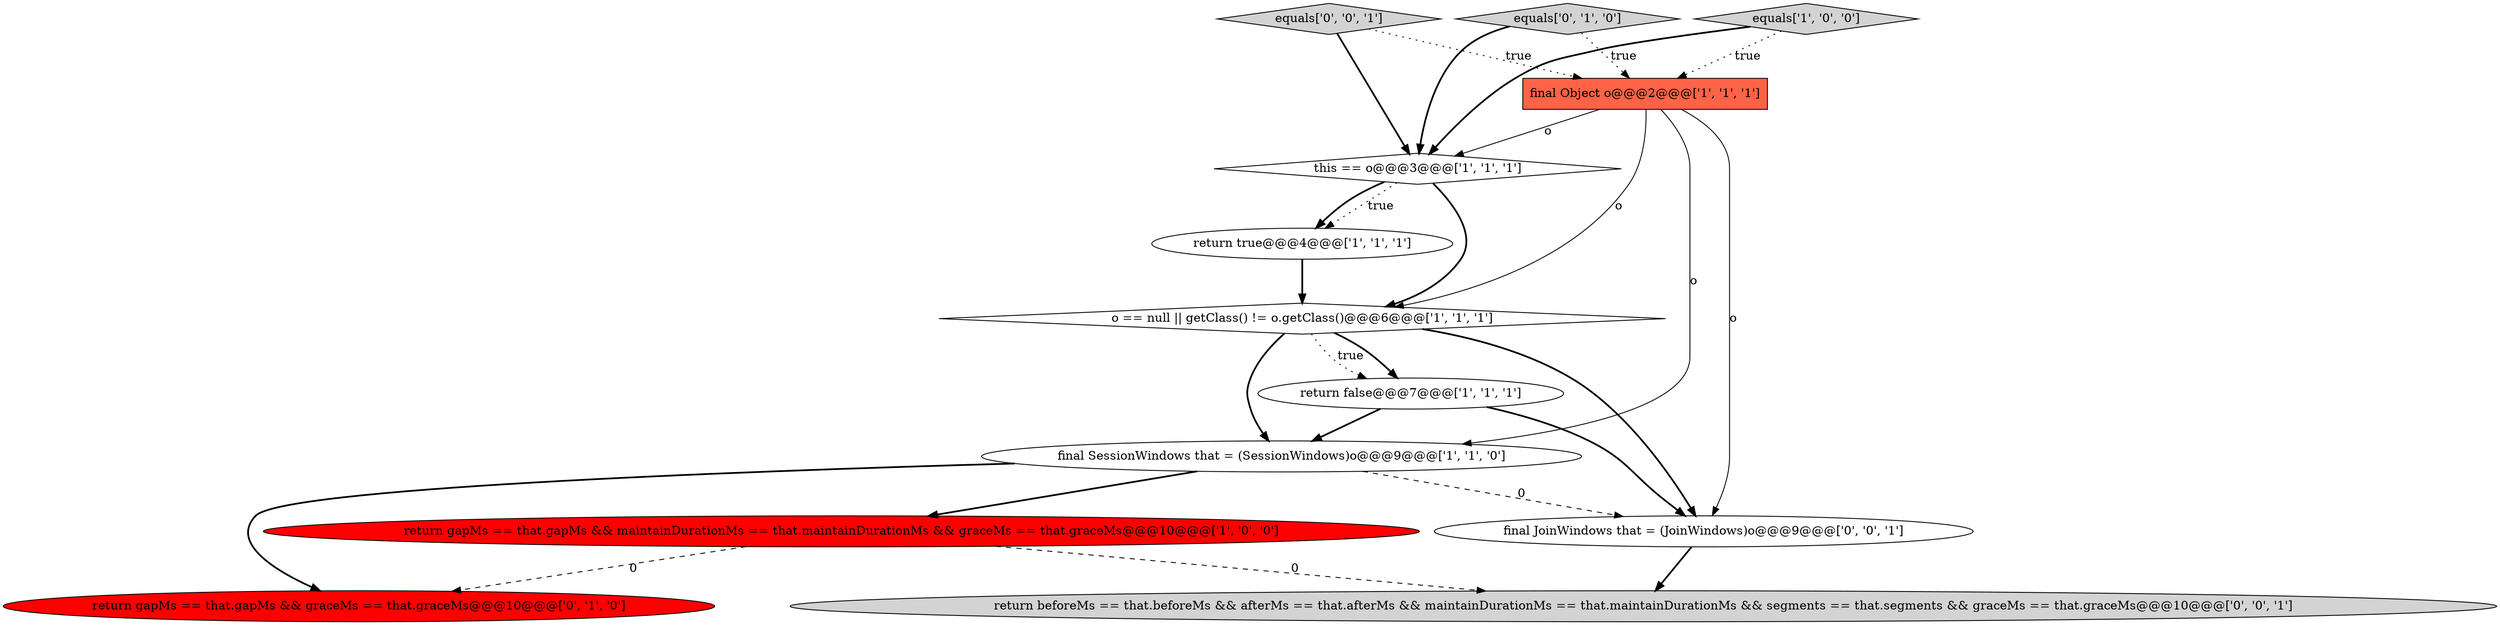 digraph {
10 [style = filled, label = "equals['0', '0', '1']", fillcolor = lightgray, shape = diamond image = "AAA0AAABBB3BBB"];
12 [style = filled, label = "final JoinWindows that = (JoinWindows)o@@@9@@@['0', '0', '1']", fillcolor = white, shape = ellipse image = "AAA0AAABBB3BBB"];
0 [style = filled, label = "return false@@@7@@@['1', '1', '1']", fillcolor = white, shape = ellipse image = "AAA0AAABBB1BBB"];
1 [style = filled, label = "this == o@@@3@@@['1', '1', '1']", fillcolor = white, shape = diamond image = "AAA0AAABBB1BBB"];
4 [style = filled, label = "final Object o@@@2@@@['1', '1', '1']", fillcolor = tomato, shape = box image = "AAA0AAABBB1BBB"];
5 [style = filled, label = "return true@@@4@@@['1', '1', '1']", fillcolor = white, shape = ellipse image = "AAA0AAABBB1BBB"];
6 [style = filled, label = "return gapMs == that.gapMs && maintainDurationMs == that.maintainDurationMs && graceMs == that.graceMs@@@10@@@['1', '0', '0']", fillcolor = red, shape = ellipse image = "AAA1AAABBB1BBB"];
3 [style = filled, label = "equals['1', '0', '0']", fillcolor = lightgray, shape = diamond image = "AAA0AAABBB1BBB"];
8 [style = filled, label = "equals['0', '1', '0']", fillcolor = lightgray, shape = diamond image = "AAA0AAABBB2BBB"];
11 [style = filled, label = "return beforeMs == that.beforeMs && afterMs == that.afterMs && maintainDurationMs == that.maintainDurationMs && segments == that.segments && graceMs == that.graceMs@@@10@@@['0', '0', '1']", fillcolor = lightgray, shape = ellipse image = "AAA0AAABBB3BBB"];
9 [style = filled, label = "return gapMs == that.gapMs && graceMs == that.graceMs@@@10@@@['0', '1', '0']", fillcolor = red, shape = ellipse image = "AAA1AAABBB2BBB"];
7 [style = filled, label = "final SessionWindows that = (SessionWindows)o@@@9@@@['1', '1', '0']", fillcolor = white, shape = ellipse image = "AAA0AAABBB1BBB"];
2 [style = filled, label = "o == null || getClass() != o.getClass()@@@6@@@['1', '1', '1']", fillcolor = white, shape = diamond image = "AAA0AAABBB1BBB"];
1->5 [style = bold, label=""];
2->0 [style = dotted, label="true"];
3->1 [style = bold, label=""];
0->12 [style = bold, label=""];
4->2 [style = solid, label="o"];
6->9 [style = dashed, label="0"];
12->11 [style = bold, label=""];
6->11 [style = dashed, label="0"];
4->7 [style = solid, label="o"];
3->4 [style = dotted, label="true"];
8->4 [style = dotted, label="true"];
2->12 [style = bold, label=""];
0->7 [style = bold, label=""];
7->9 [style = bold, label=""];
8->1 [style = bold, label=""];
5->2 [style = bold, label=""];
2->0 [style = bold, label=""];
7->6 [style = bold, label=""];
7->12 [style = dashed, label="0"];
4->12 [style = solid, label="o"];
1->2 [style = bold, label=""];
2->7 [style = bold, label=""];
10->4 [style = dotted, label="true"];
10->1 [style = bold, label=""];
4->1 [style = solid, label="o"];
1->5 [style = dotted, label="true"];
}
